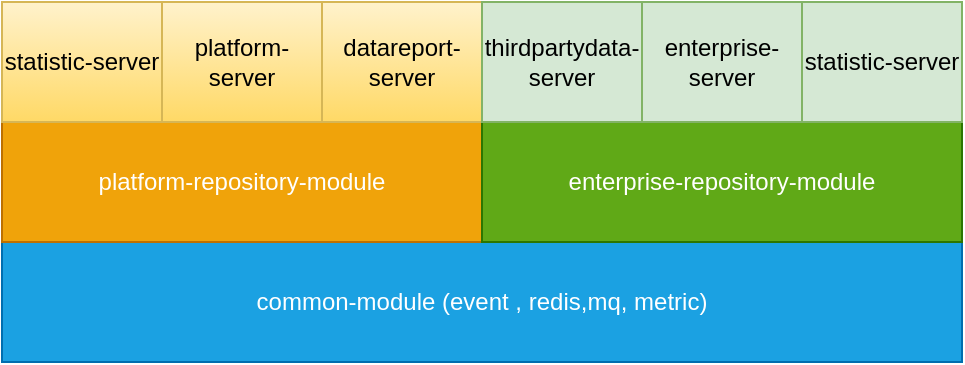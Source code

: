 <mxfile version="14.9.2" type="github">
  <diagram id="1Em_LqEshnBASUUWgrJW" name="Page-1">
    <mxGraphModel dx="1250" dy="705" grid="1" gridSize="10" guides="1" tooltips="1" connect="1" arrows="1" fold="1" page="1" pageScale="1" pageWidth="850" pageHeight="1100" math="0" shadow="0">
      <root>
        <mxCell id="0" />
        <mxCell id="1" parent="0" />
        <mxCell id="jhb1nyjk5O2_t-jKmljv-1" value="common-&lt;span&gt;module&amp;nbsp;&lt;/span&gt;(event , redis,mq, metric)" style="rounded=0;whiteSpace=wrap;html=1;fillColor=#1ba1e2;strokeColor=#006EAF;fontColor=#FFFFFF;" vertex="1" parent="1">
          <mxGeometry x="160" y="380" width="480" height="60" as="geometry" />
        </mxCell>
        <mxCell id="jhb1nyjk5O2_t-jKmljv-2" value="platform-repository-module" style="rounded=0;whiteSpace=wrap;html=1;fillColor=#f0a30a;strokeColor=#BD7000;fontColor=#FFFFFF;" vertex="1" parent="1">
          <mxGeometry x="160" y="320" width="240" height="60" as="geometry" />
        </mxCell>
        <mxCell id="jhb1nyjk5O2_t-jKmljv-3" value="enterprise-repository-module" style="rounded=0;whiteSpace=wrap;html=1;fillColor=#60a917;strokeColor=#2D7600;fontColor=#ffffff;" vertex="1" parent="1">
          <mxGeometry x="400" y="320" width="240" height="60" as="geometry" />
        </mxCell>
        <mxCell id="jhb1nyjk5O2_t-jKmljv-4" value="statistic-server" style="rounded=0;whiteSpace=wrap;html=1;gradientColor=#ffd966;fillColor=#fff2cc;strokeColor=#d6b656;" vertex="1" parent="1">
          <mxGeometry x="160" y="260" width="80" height="60" as="geometry" />
        </mxCell>
        <mxCell id="jhb1nyjk5O2_t-jKmljv-5" value="platform-server" style="rounded=0;whiteSpace=wrap;html=1;gradientColor=#ffd966;fillColor=#fff2cc;strokeColor=#d6b656;" vertex="1" parent="1">
          <mxGeometry x="240" y="260" width="80" height="60" as="geometry" />
        </mxCell>
        <mxCell id="jhb1nyjk5O2_t-jKmljv-6" value="datareport-server" style="rounded=0;whiteSpace=wrap;html=1;gradientColor=#ffd966;fillColor=#fff2cc;strokeColor=#d6b656;" vertex="1" parent="1">
          <mxGeometry x="320" y="260" width="80" height="60" as="geometry" />
        </mxCell>
        <mxCell id="jhb1nyjk5O2_t-jKmljv-7" value="thirdpartydata-server" style="rounded=0;whiteSpace=wrap;html=1;fillColor=#d5e8d4;strokeColor=#82b366;" vertex="1" parent="1">
          <mxGeometry x="400" y="260" width="80" height="60" as="geometry" />
        </mxCell>
        <mxCell id="jhb1nyjk5O2_t-jKmljv-8" value="enterprise-server" style="rounded=0;whiteSpace=wrap;html=1;fillColor=#d5e8d4;strokeColor=#82b366;" vertex="1" parent="1">
          <mxGeometry x="480" y="260" width="80" height="60" as="geometry" />
        </mxCell>
        <mxCell id="jhb1nyjk5O2_t-jKmljv-9" value="&lt;span&gt;statistic-server&lt;/span&gt;" style="rounded=0;whiteSpace=wrap;html=1;fillColor=#d5e8d4;strokeColor=#82b366;" vertex="1" parent="1">
          <mxGeometry x="560" y="260" width="80" height="60" as="geometry" />
        </mxCell>
      </root>
    </mxGraphModel>
  </diagram>
</mxfile>
